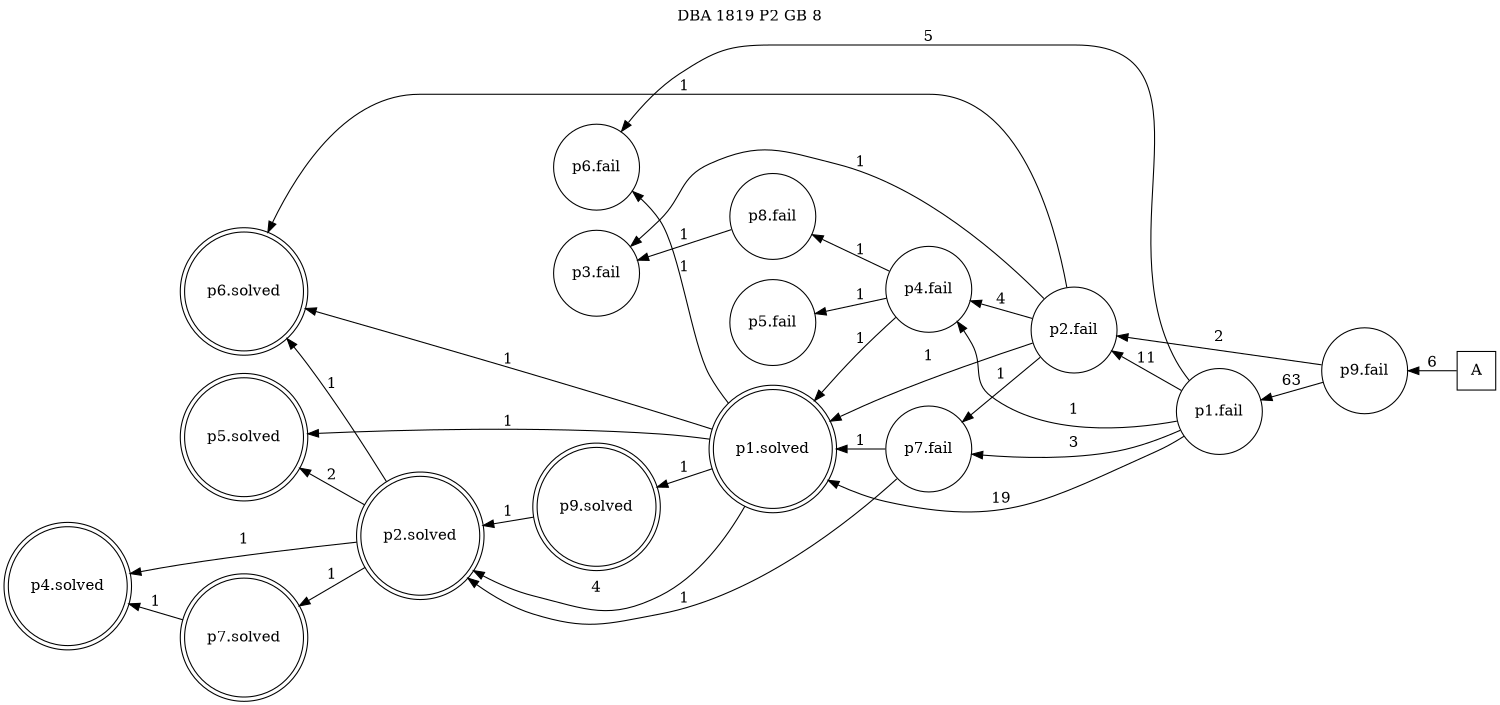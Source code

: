 digraph DBA_1819_P2_GB_8_LOW {
labelloc="tl"
label= " DBA 1819 P2 GB 8 "
rankdir="RL";
graph [ size=" 10 , 10 !"]

"A" [shape="square" label="A"]
"p9.fail" [shape="circle" label="p9.fail"]
"p1.fail" [shape="circle" label="p1.fail"]
"p7.fail" [shape="circle" label="p7.fail"]
"p1.solved" [shape="doublecircle" label="p1.solved"]
"p2.solved" [shape="doublecircle" label="p2.solved"]
"p7.solved" [shape="doublecircle" label="p7.solved"]
"p4.solved" [shape="doublecircle" label="p4.solved"]
"p5.solved" [shape="doublecircle" label="p5.solved"]
"p6.solved" [shape="doublecircle" label="p6.solved"]
"p9.solved" [shape="doublecircle" label="p9.solved"]
"p6.fail" [shape="circle" label="p6.fail"]
"p2.fail" [shape="circle" label="p2.fail"]
"p4.fail" [shape="circle" label="p4.fail"]
"p5.fail" [shape="circle" label="p5.fail"]
"p8.fail" [shape="circle" label="p8.fail"]
"p3.fail" [shape="circle" label="p3.fail"]
"A" -> "p9.fail" [ label=6]
"p9.fail" -> "p1.fail" [ label=63]
"p9.fail" -> "p2.fail" [ label=2]
"p1.fail" -> "p7.fail" [ label=3]
"p1.fail" -> "p1.solved" [ label=19]
"p1.fail" -> "p6.fail" [ label=5]
"p1.fail" -> "p2.fail" [ label=11]
"p1.fail" -> "p4.fail" [ label=1]
"p7.fail" -> "p1.solved" [ label=1]
"p7.fail" -> "p2.solved" [ label=1]
"p1.solved" -> "p2.solved" [ label=4]
"p1.solved" -> "p5.solved" [ label=1]
"p1.solved" -> "p6.solved" [ label=1]
"p1.solved" -> "p9.solved" [ label=1]
"p1.solved" -> "p6.fail" [ label=1]
"p2.solved" -> "p7.solved" [ label=1]
"p2.solved" -> "p4.solved" [ label=1]
"p2.solved" -> "p5.solved" [ label=2]
"p2.solved" -> "p6.solved" [ label=1]
"p7.solved" -> "p4.solved" [ label=1]
"p9.solved" -> "p2.solved" [ label=1]
"p2.fail" -> "p7.fail" [ label=1]
"p2.fail" -> "p1.solved" [ label=1]
"p2.fail" -> "p6.solved" [ label=1]
"p2.fail" -> "p4.fail" [ label=4]
"p2.fail" -> "p3.fail" [ label=1]
"p4.fail" -> "p1.solved" [ label=1]
"p4.fail" -> "p5.fail" [ label=1]
"p4.fail" -> "p8.fail" [ label=1]
"p8.fail" -> "p3.fail" [ label=1]
}
